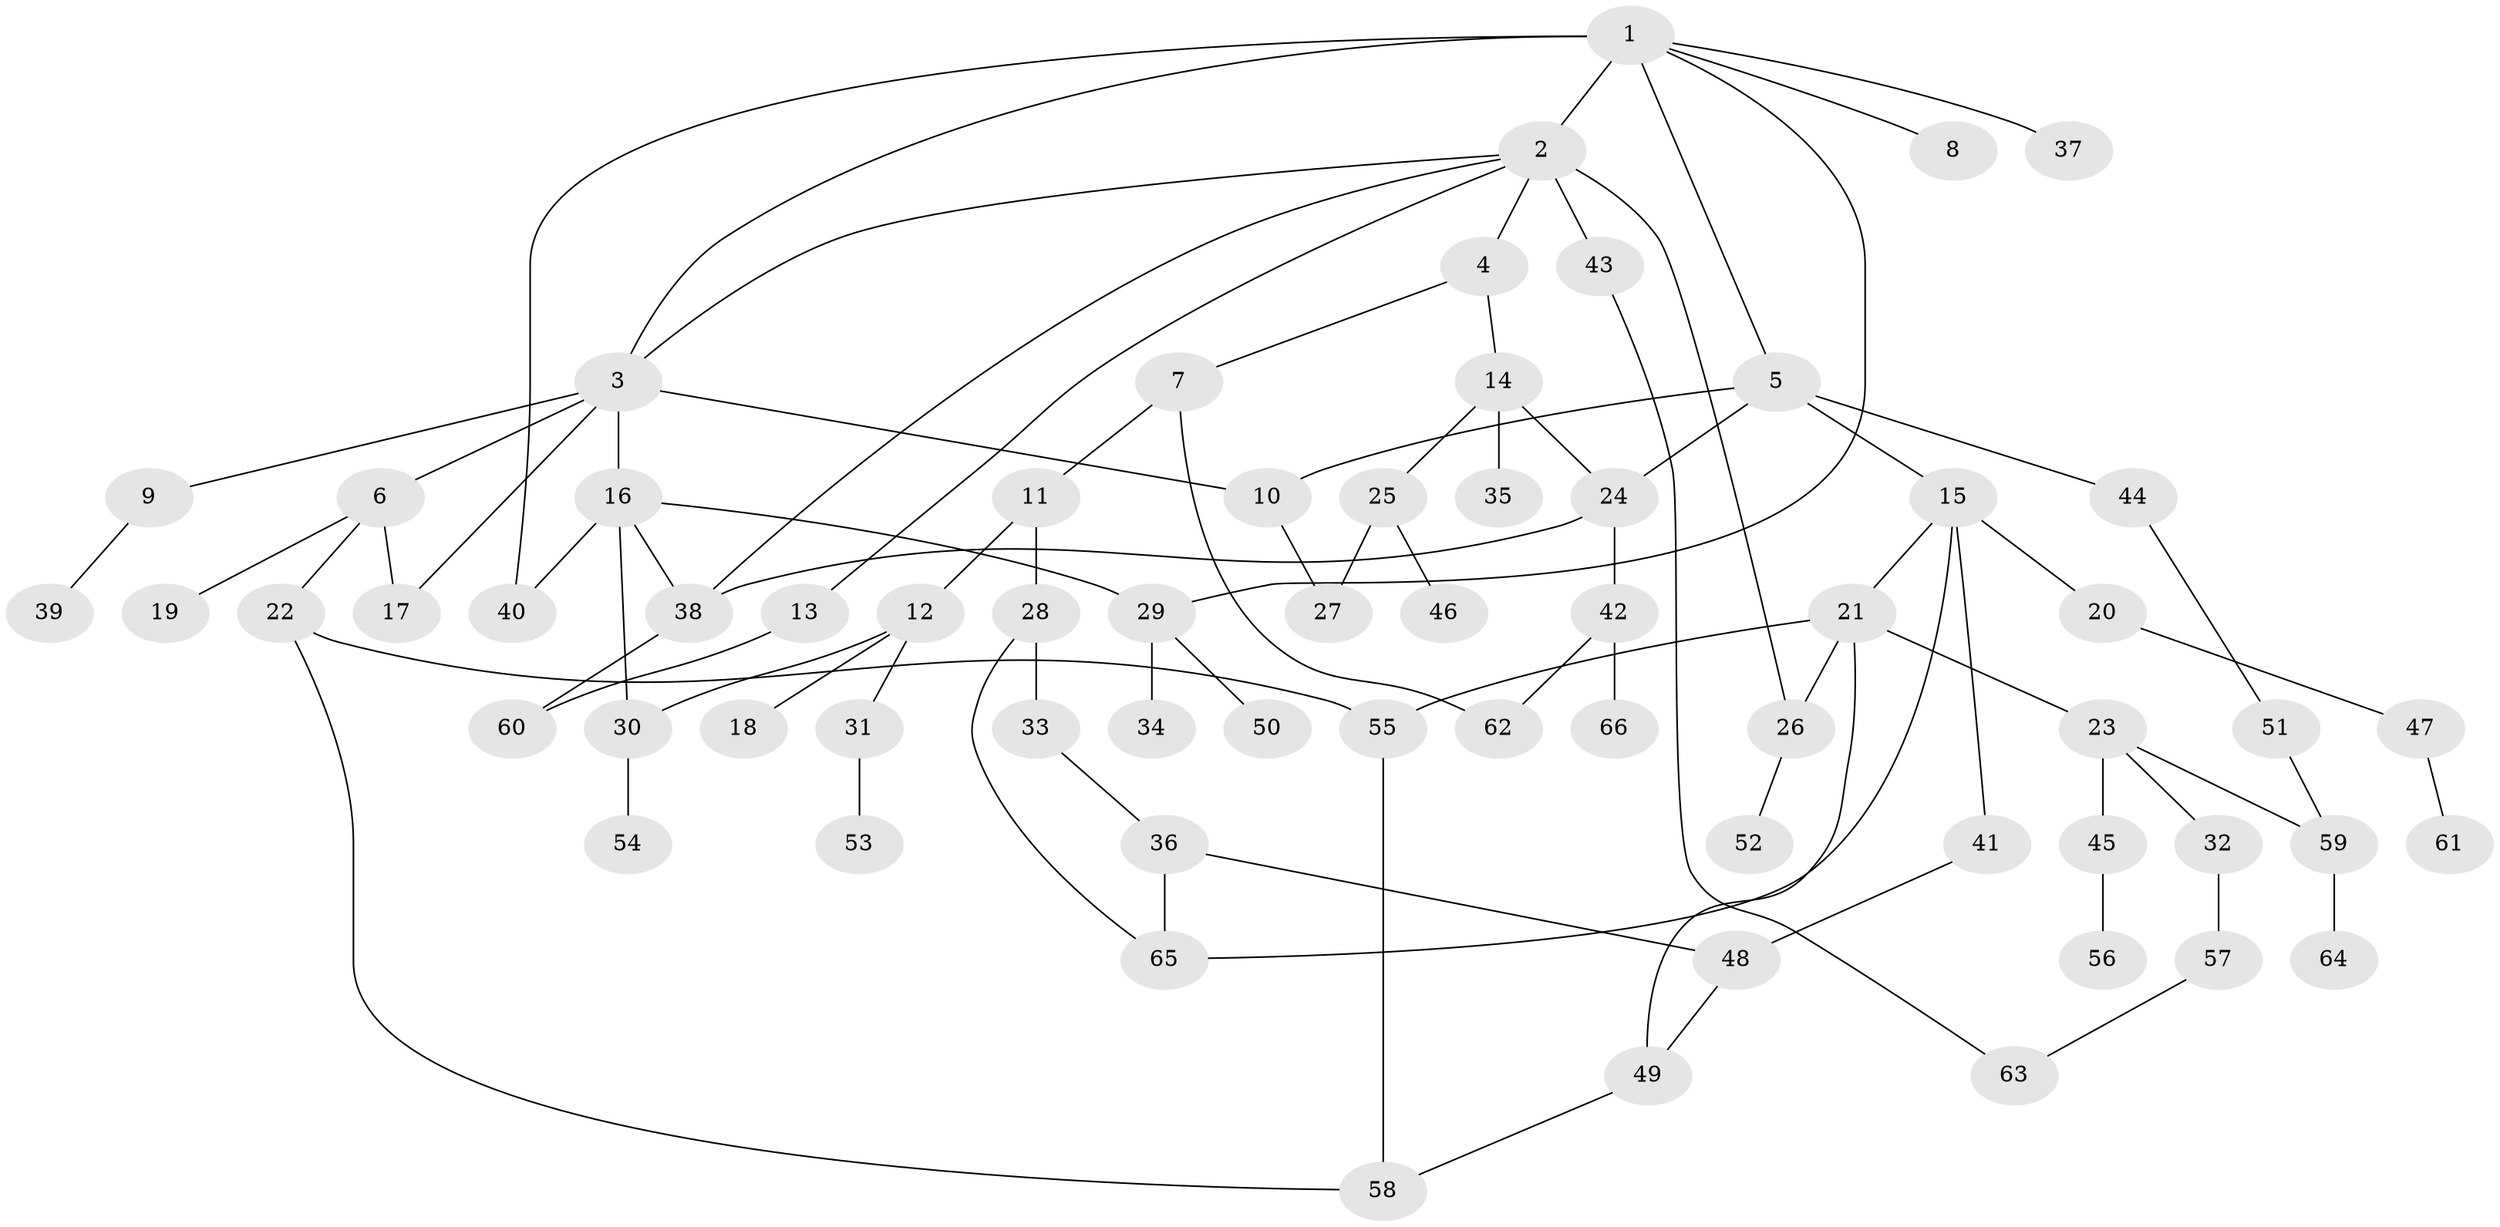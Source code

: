 // original degree distribution, {6: 0.03787878787878788, 8: 0.007575757575757576, 4: 0.045454545454545456, 7: 0.007575757575757576, 3: 0.25757575757575757, 1: 0.3409090909090909, 2: 0.2727272727272727, 5: 0.030303030303030304}
// Generated by graph-tools (version 1.1) at 2025/34/03/09/25 02:34:31]
// undirected, 66 vertices, 87 edges
graph export_dot {
graph [start="1"]
  node [color=gray90,style=filled];
  1;
  2;
  3;
  4;
  5;
  6;
  7;
  8;
  9;
  10;
  11;
  12;
  13;
  14;
  15;
  16;
  17;
  18;
  19;
  20;
  21;
  22;
  23;
  24;
  25;
  26;
  27;
  28;
  29;
  30;
  31;
  32;
  33;
  34;
  35;
  36;
  37;
  38;
  39;
  40;
  41;
  42;
  43;
  44;
  45;
  46;
  47;
  48;
  49;
  50;
  51;
  52;
  53;
  54;
  55;
  56;
  57;
  58;
  59;
  60;
  61;
  62;
  63;
  64;
  65;
  66;
  1 -- 2 [weight=2.0];
  1 -- 3 [weight=1.0];
  1 -- 5 [weight=1.0];
  1 -- 8 [weight=1.0];
  1 -- 29 [weight=1.0];
  1 -- 37 [weight=1.0];
  1 -- 40 [weight=1.0];
  2 -- 3 [weight=1.0];
  2 -- 4 [weight=1.0];
  2 -- 13 [weight=1.0];
  2 -- 26 [weight=1.0];
  2 -- 38 [weight=1.0];
  2 -- 43 [weight=1.0];
  3 -- 6 [weight=2.0];
  3 -- 9 [weight=1.0];
  3 -- 10 [weight=1.0];
  3 -- 16 [weight=2.0];
  3 -- 17 [weight=1.0];
  4 -- 7 [weight=1.0];
  4 -- 14 [weight=1.0];
  5 -- 10 [weight=1.0];
  5 -- 15 [weight=1.0];
  5 -- 24 [weight=2.0];
  5 -- 44 [weight=1.0];
  6 -- 17 [weight=1.0];
  6 -- 19 [weight=1.0];
  6 -- 22 [weight=1.0];
  7 -- 11 [weight=1.0];
  7 -- 62 [weight=1.0];
  9 -- 39 [weight=1.0];
  10 -- 27 [weight=1.0];
  11 -- 12 [weight=1.0];
  11 -- 28 [weight=1.0];
  12 -- 18 [weight=3.0];
  12 -- 30 [weight=1.0];
  12 -- 31 [weight=1.0];
  13 -- 60 [weight=2.0];
  14 -- 24 [weight=1.0];
  14 -- 25 [weight=1.0];
  14 -- 35 [weight=2.0];
  15 -- 20 [weight=1.0];
  15 -- 21 [weight=1.0];
  15 -- 41 [weight=1.0];
  15 -- 65 [weight=1.0];
  16 -- 29 [weight=1.0];
  16 -- 30 [weight=1.0];
  16 -- 38 [weight=1.0];
  16 -- 40 [weight=1.0];
  20 -- 47 [weight=1.0];
  21 -- 23 [weight=1.0];
  21 -- 26 [weight=1.0];
  21 -- 49 [weight=1.0];
  21 -- 55 [weight=2.0];
  22 -- 55 [weight=1.0];
  22 -- 58 [weight=1.0];
  23 -- 32 [weight=1.0];
  23 -- 45 [weight=4.0];
  23 -- 59 [weight=1.0];
  24 -- 38 [weight=1.0];
  24 -- 42 [weight=1.0];
  25 -- 27 [weight=1.0];
  25 -- 46 [weight=1.0];
  26 -- 52 [weight=1.0];
  28 -- 33 [weight=1.0];
  28 -- 65 [weight=1.0];
  29 -- 34 [weight=1.0];
  29 -- 50 [weight=1.0];
  30 -- 54 [weight=1.0];
  31 -- 53 [weight=1.0];
  32 -- 57 [weight=1.0];
  33 -- 36 [weight=1.0];
  36 -- 48 [weight=1.0];
  36 -- 65 [weight=1.0];
  38 -- 60 [weight=1.0];
  41 -- 48 [weight=1.0];
  42 -- 62 [weight=1.0];
  42 -- 66 [weight=1.0];
  43 -- 63 [weight=1.0];
  44 -- 51 [weight=1.0];
  45 -- 56 [weight=1.0];
  47 -- 61 [weight=1.0];
  48 -- 49 [weight=1.0];
  49 -- 58 [weight=1.0];
  51 -- 59 [weight=1.0];
  55 -- 58 [weight=1.0];
  57 -- 63 [weight=1.0];
  59 -- 64 [weight=2.0];
}
